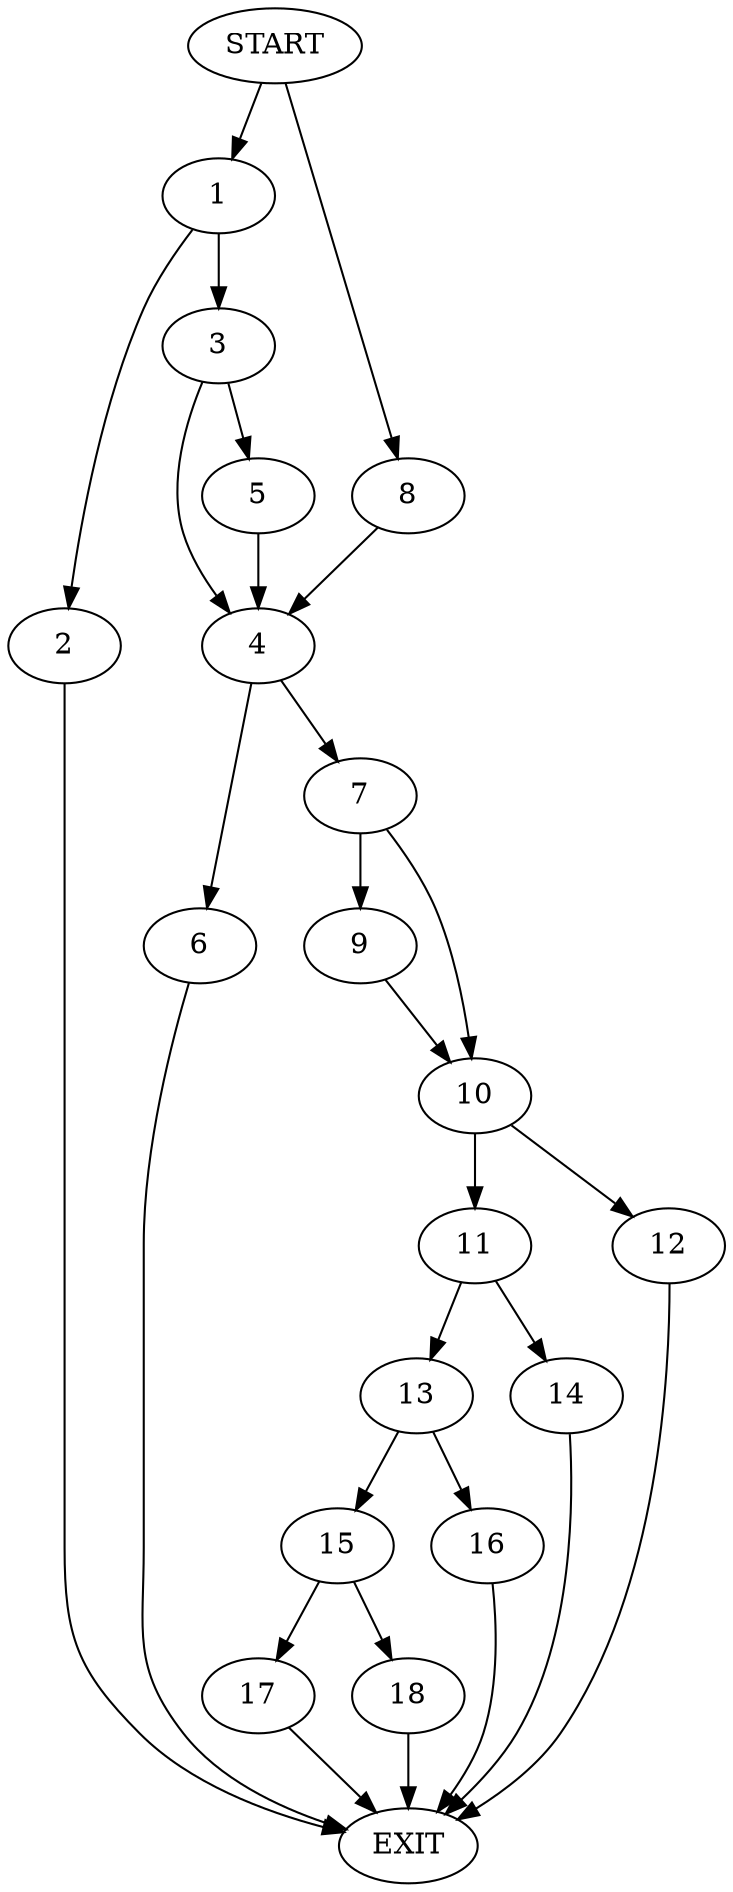 digraph {
0 [label="START"]
19 [label="EXIT"]
0 -> 1
1 -> 2
1 -> 3
3 -> 4
3 -> 5
2 -> 19
4 -> 6
4 -> 7
5 -> 4
0 -> 8
8 -> 4
7 -> 9
7 -> 10
6 -> 19
10 -> 11
10 -> 12
9 -> 10
12 -> 19
11 -> 13
11 -> 14
14 -> 19
13 -> 15
13 -> 16
15 -> 17
15 -> 18
16 -> 19
18 -> 19
17 -> 19
}

